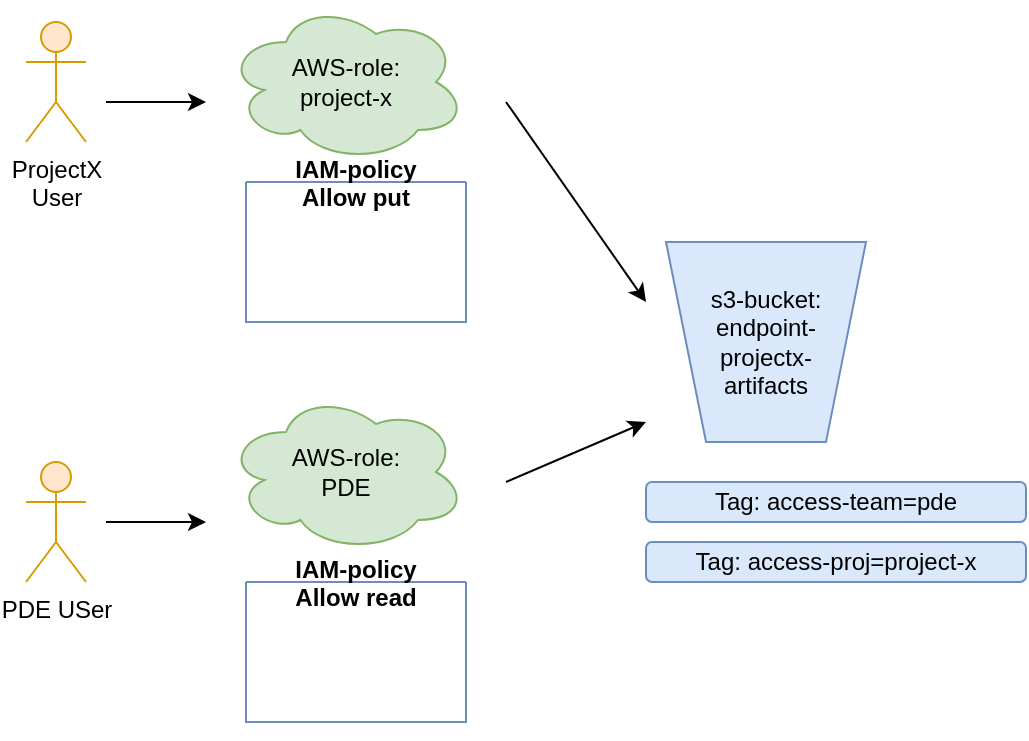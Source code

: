 <mxfile version="20.6.2" type="github">
  <diagram id="C5RBs43oDa-KdzZeNtuy" name="Page-1">
    <mxGraphModel dx="1569" dy="950" grid="1" gridSize="10" guides="1" tooltips="1" connect="1" arrows="1" fold="1" page="1" pageScale="1" pageWidth="827" pageHeight="1169" math="0" shadow="0">
      <root>
        <mxCell id="WIyWlLk6GJQsqaUBKTNV-0" />
        <mxCell id="WIyWlLk6GJQsqaUBKTNV-1" parent="WIyWlLk6GJQsqaUBKTNV-0" />
        <mxCell id="9iK3fFh2gt58aiuvuZzA-2" value="Tag: access-team=pde" style="rounded=1;whiteSpace=wrap;html=1;fillColor=#dae8fc;strokeColor=#6c8ebf;" vertex="1" parent="WIyWlLk6GJQsqaUBKTNV-1">
          <mxGeometry x="430" y="630" width="190" height="20" as="geometry" />
        </mxCell>
        <mxCell id="9iK3fFh2gt58aiuvuZzA-3" value="Tag: access-proj=project-x" style="rounded=1;whiteSpace=wrap;html=1;fillColor=#dae8fc;strokeColor=#6c8ebf;" vertex="1" parent="WIyWlLk6GJQsqaUBKTNV-1">
          <mxGeometry x="430" y="660" width="190" height="20" as="geometry" />
        </mxCell>
        <mxCell id="9iK3fFh2gt58aiuvuZzA-5" value="s3-bucket:&lt;br&gt;endpoint-&lt;br&gt;projectx-&lt;br&gt;artifacts" style="shape=trapezoid;perimeter=trapezoidPerimeter;whiteSpace=wrap;html=1;fixedSize=1;direction=west;fillColor=#dae8fc;strokeColor=#6c8ebf;" vertex="1" parent="WIyWlLk6GJQsqaUBKTNV-1">
          <mxGeometry x="440" y="510" width="100" height="100" as="geometry" />
        </mxCell>
        <mxCell id="9iK3fFh2gt58aiuvuZzA-6" value="ProjectX&lt;br&gt;User" style="shape=umlActor;verticalLabelPosition=bottom;verticalAlign=top;html=1;outlineConnect=0;fillColor=#ffe6cc;strokeColor=#d79b00;" vertex="1" parent="WIyWlLk6GJQsqaUBKTNV-1">
          <mxGeometry x="120" y="400" width="30" height="60" as="geometry" />
        </mxCell>
        <mxCell id="9iK3fFh2gt58aiuvuZzA-7" value="AWS-role:&lt;br&gt;project-x" style="ellipse;shape=cloud;whiteSpace=wrap;html=1;fillColor=#d5e8d4;strokeColor=#82b366;" vertex="1" parent="WIyWlLk6GJQsqaUBKTNV-1">
          <mxGeometry x="220" y="390" width="120" height="80" as="geometry" />
        </mxCell>
        <mxCell id="9iK3fFh2gt58aiuvuZzA-8" value="" style="endArrow=classic;html=1;rounded=0;" edge="1" parent="WIyWlLk6GJQsqaUBKTNV-1">
          <mxGeometry width="50" height="50" relative="1" as="geometry">
            <mxPoint x="160" y="440" as="sourcePoint" />
            <mxPoint x="210" y="440" as="targetPoint" />
          </mxGeometry>
        </mxCell>
        <mxCell id="9iK3fFh2gt58aiuvuZzA-9" value="IAM-policy&#xa;Allow put" style="swimlane;startSize=0;fillColor=#dae8fc;strokeColor=#6c8ebf;" vertex="1" parent="WIyWlLk6GJQsqaUBKTNV-1">
          <mxGeometry x="230" y="480" width="110" height="70" as="geometry" />
        </mxCell>
        <mxCell id="9iK3fFh2gt58aiuvuZzA-14" style="edgeStyle=orthogonalEdgeStyle;rounded=0;orthogonalLoop=1;jettySize=auto;html=1;exitX=0.5;exitY=1;exitDx=0;exitDy=0;" edge="1" parent="WIyWlLk6GJQsqaUBKTNV-1" source="9iK3fFh2gt58aiuvuZzA-9" target="9iK3fFh2gt58aiuvuZzA-9">
          <mxGeometry relative="1" as="geometry" />
        </mxCell>
        <mxCell id="9iK3fFh2gt58aiuvuZzA-19" value="PDE USer&lt;br&gt;" style="shape=umlActor;verticalLabelPosition=bottom;verticalAlign=top;html=1;outlineConnect=0;fillColor=#ffe6cc;strokeColor=#d79b00;" vertex="1" parent="WIyWlLk6GJQsqaUBKTNV-1">
          <mxGeometry x="120" y="620" width="30" height="60" as="geometry" />
        </mxCell>
        <mxCell id="9iK3fFh2gt58aiuvuZzA-21" value="AWS-role:&lt;br&gt;PDE" style="ellipse;shape=cloud;whiteSpace=wrap;html=1;fillColor=#d5e8d4;strokeColor=#82b366;" vertex="1" parent="WIyWlLk6GJQsqaUBKTNV-1">
          <mxGeometry x="220" y="585" width="120" height="80" as="geometry" />
        </mxCell>
        <mxCell id="9iK3fFh2gt58aiuvuZzA-22" value="IAM-policy&#xa;Allow read" style="swimlane;startSize=0;fillColor=#dae8fc;strokeColor=#6c8ebf;" vertex="1" parent="WIyWlLk6GJQsqaUBKTNV-1">
          <mxGeometry x="230" y="680" width="110" height="70" as="geometry" />
        </mxCell>
        <mxCell id="9iK3fFh2gt58aiuvuZzA-23" style="edgeStyle=orthogonalEdgeStyle;rounded=0;orthogonalLoop=1;jettySize=auto;html=1;exitX=0.5;exitY=1;exitDx=0;exitDy=0;" edge="1" parent="WIyWlLk6GJQsqaUBKTNV-1" source="9iK3fFh2gt58aiuvuZzA-22" target="9iK3fFh2gt58aiuvuZzA-22">
          <mxGeometry relative="1" as="geometry" />
        </mxCell>
        <mxCell id="9iK3fFh2gt58aiuvuZzA-26" value="" style="endArrow=classic;html=1;rounded=0;" edge="1" parent="WIyWlLk6GJQsqaUBKTNV-1">
          <mxGeometry width="50" height="50" relative="1" as="geometry">
            <mxPoint x="160" y="650" as="sourcePoint" />
            <mxPoint x="210" y="650" as="targetPoint" />
          </mxGeometry>
        </mxCell>
        <mxCell id="9iK3fFh2gt58aiuvuZzA-27" value="" style="endArrow=classic;html=1;rounded=0;" edge="1" parent="WIyWlLk6GJQsqaUBKTNV-1">
          <mxGeometry width="50" height="50" relative="1" as="geometry">
            <mxPoint x="360" y="440" as="sourcePoint" />
            <mxPoint x="430" y="540" as="targetPoint" />
          </mxGeometry>
        </mxCell>
        <mxCell id="9iK3fFh2gt58aiuvuZzA-28" value="" style="endArrow=classic;html=1;rounded=0;" edge="1" parent="WIyWlLk6GJQsqaUBKTNV-1">
          <mxGeometry width="50" height="50" relative="1" as="geometry">
            <mxPoint x="360" y="630" as="sourcePoint" />
            <mxPoint x="430" y="600" as="targetPoint" />
          </mxGeometry>
        </mxCell>
      </root>
    </mxGraphModel>
  </diagram>
</mxfile>
